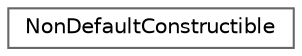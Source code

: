 digraph "Graphical Class Hierarchy"
{
 // LATEX_PDF_SIZE
  bgcolor="transparent";
  edge [fontname=Helvetica,fontsize=10,labelfontname=Helvetica,labelfontsize=10];
  node [fontname=Helvetica,fontsize=10,shape=box,height=0.2,width=0.4];
  rankdir="LR";
  Node0 [id="Node000000",label="NonDefaultConstructible",height=0.2,width=0.4,color="grey40", fillcolor="white", style="filled",URL="$struct_non_default_constructible.html",tooltip=" "];
}
